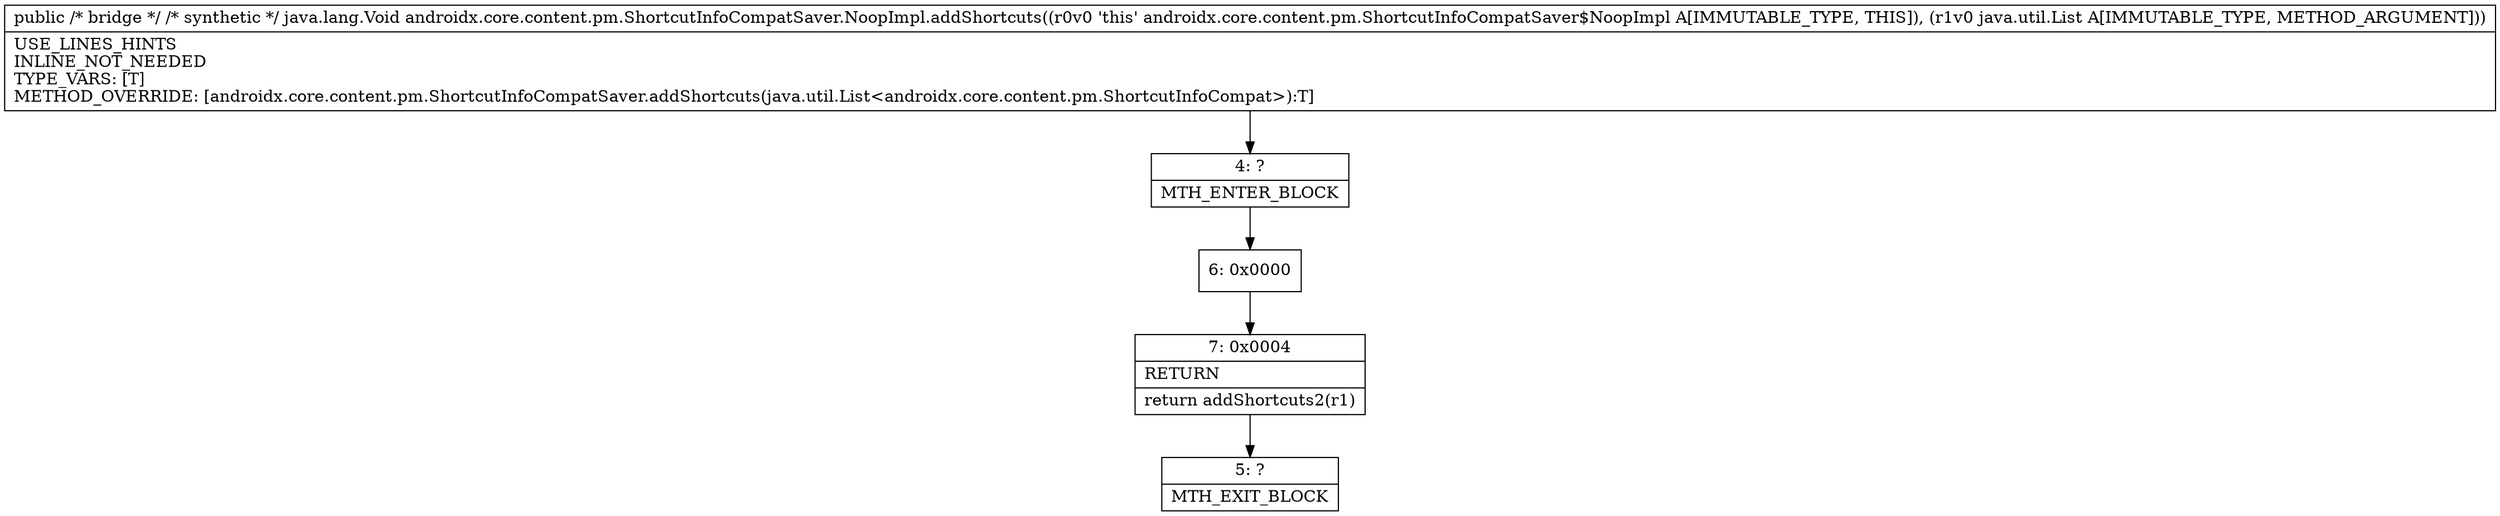 digraph "CFG forandroidx.core.content.pm.ShortcutInfoCompatSaver.NoopImpl.addShortcuts(Ljava\/util\/List;)Ljava\/lang\/Object;" {
Node_4 [shape=record,label="{4\:\ ?|MTH_ENTER_BLOCK\l}"];
Node_6 [shape=record,label="{6\:\ 0x0000}"];
Node_7 [shape=record,label="{7\:\ 0x0004|RETURN\l|return addShortcuts2(r1)\l}"];
Node_5 [shape=record,label="{5\:\ ?|MTH_EXIT_BLOCK\l}"];
MethodNode[shape=record,label="{public \/* bridge *\/ \/* synthetic *\/ java.lang.Void androidx.core.content.pm.ShortcutInfoCompatSaver.NoopImpl.addShortcuts((r0v0 'this' androidx.core.content.pm.ShortcutInfoCompatSaver$NoopImpl A[IMMUTABLE_TYPE, THIS]), (r1v0 java.util.List A[IMMUTABLE_TYPE, METHOD_ARGUMENT]))  | USE_LINES_HINTS\lINLINE_NOT_NEEDED\lTYPE_VARS: [T]\lMETHOD_OVERRIDE: [androidx.core.content.pm.ShortcutInfoCompatSaver.addShortcuts(java.util.List\<androidx.core.content.pm.ShortcutInfoCompat\>):T]\l}"];
MethodNode -> Node_4;Node_4 -> Node_6;
Node_6 -> Node_7;
Node_7 -> Node_5;
}

